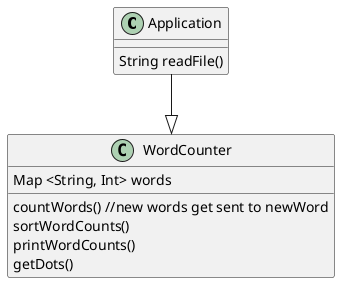 @startuml
'https://plantuml.com/class-diagram

class Application {
   String readFile()
}

class WordCounter {
    Map <String, Int> words

    countWords() //new words get sent to newWord
    sortWordCounts()
    printWordCounts()
    getDots()
}

Application --|> WordCounter

@enduml